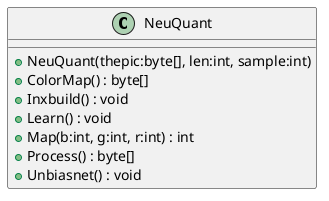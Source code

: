 @startuml
class NeuQuant {
    + NeuQuant(thepic:byte[], len:int, sample:int)
    + ColorMap() : byte[]
    + Inxbuild() : void
    + Learn() : void
    + Map(b:int, g:int, r:int) : int
    + Process() : byte[]
    + Unbiasnet() : void
}
@enduml

